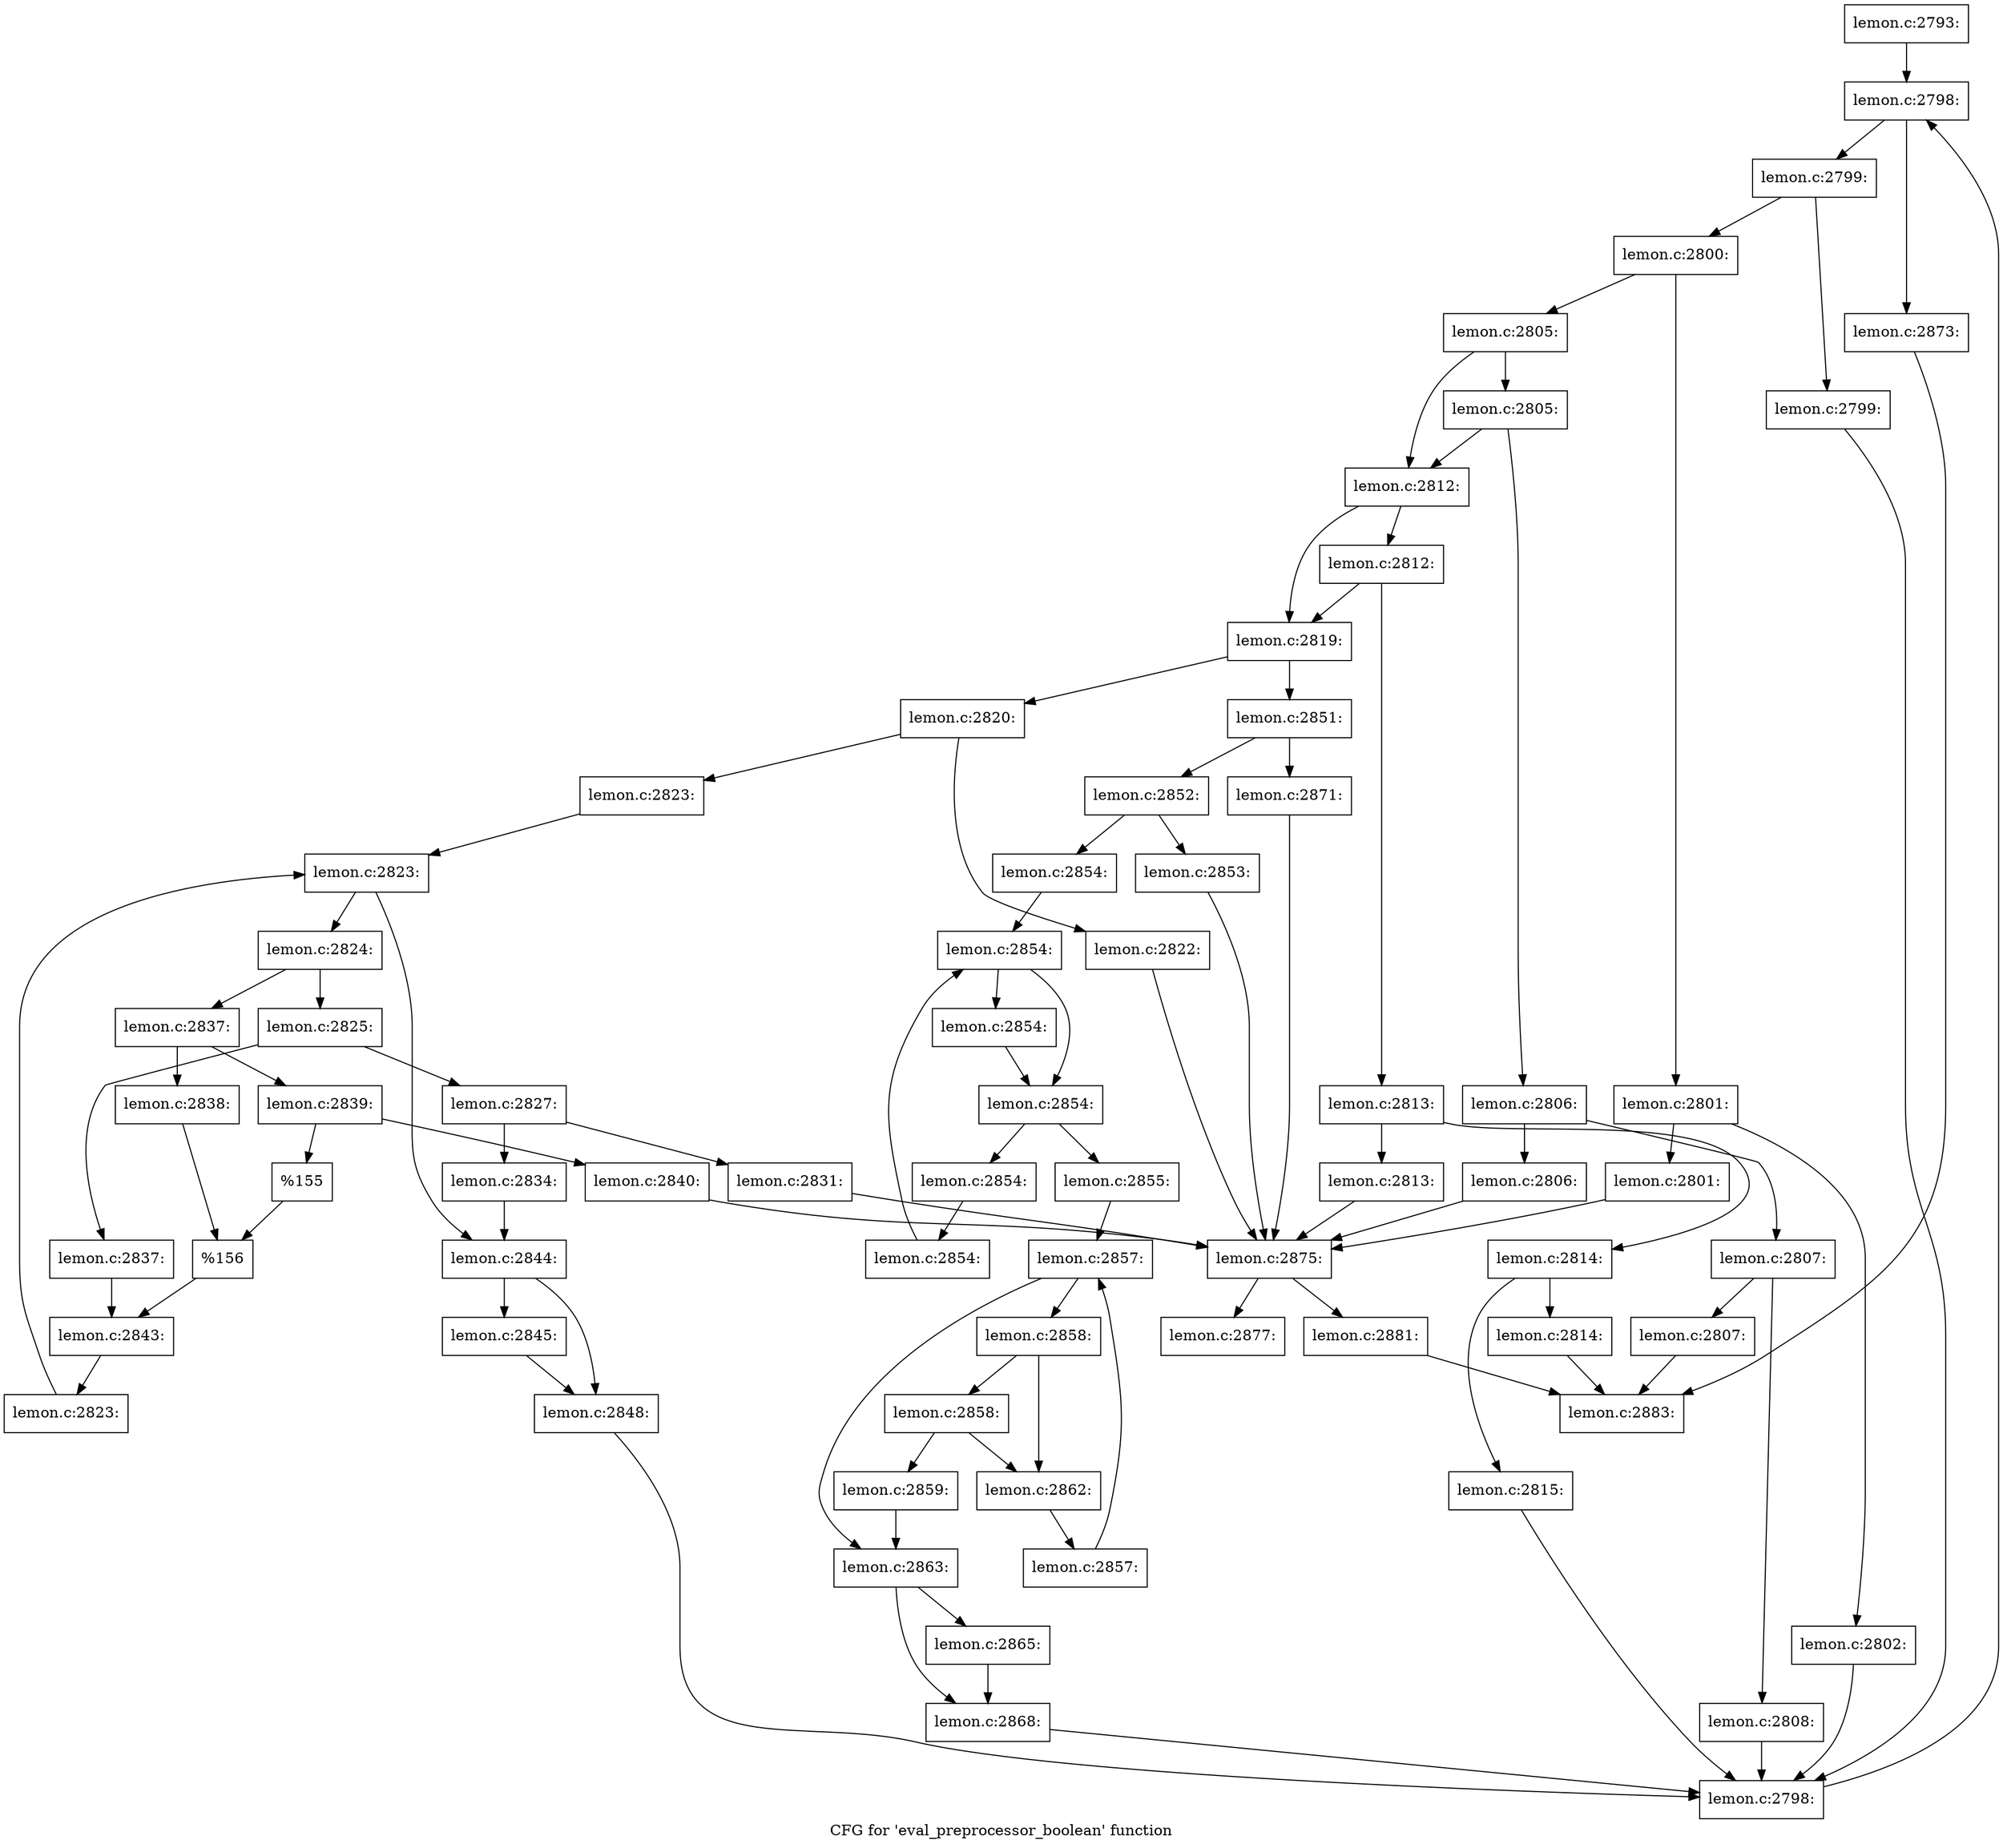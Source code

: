 digraph "CFG for 'eval_preprocessor_boolean' function" {
	label="CFG for 'eval_preprocessor_boolean' function";

	Node0x562565789890 [shape=record,label="{lemon.c:2793:}"];
	Node0x562565789890 -> Node0x56256578b1b0;
	Node0x56256578b1b0 [shape=record,label="{lemon.c:2798:}"];
	Node0x56256578b1b0 -> Node0x56256578b3d0;
	Node0x56256578b1b0 -> Node0x56256578b000;
	Node0x56256578b3d0 [shape=record,label="{lemon.c:2799:}"];
	Node0x56256578b3d0 -> Node0x56256578ba70;
	Node0x56256578b3d0 -> Node0x56256578bac0;
	Node0x56256578ba70 [shape=record,label="{lemon.c:2799:}"];
	Node0x56256578ba70 -> Node0x56256578b340;
	Node0x56256578bac0 [shape=record,label="{lemon.c:2800:}"];
	Node0x56256578bac0 -> Node0x56256578c390;
	Node0x56256578bac0 -> Node0x56256578c3e0;
	Node0x56256578c390 [shape=record,label="{lemon.c:2801:}"];
	Node0x56256578c390 -> Node0x56256578cad0;
	Node0x56256578c390 -> Node0x56256578ca80;
	Node0x56256578ca80 [shape=record,label="{lemon.c:2801:}"];
	Node0x56256578ca80 -> Node0x56256578d4d0;
	Node0x56256578cad0 [shape=record,label="{lemon.c:2802:}"];
	Node0x56256578cad0 -> Node0x56256578b340;
	Node0x56256578c3e0 [shape=record,label="{lemon.c:2805:}"];
	Node0x56256578c3e0 -> Node0x56256578db80;
	Node0x56256578c3e0 -> Node0x56256578db30;
	Node0x56256578db80 [shape=record,label="{lemon.c:2805:}"];
	Node0x56256578db80 -> Node0x56256578dae0;
	Node0x56256578db80 -> Node0x56256578db30;
	Node0x56256578dae0 [shape=record,label="{lemon.c:2806:}"];
	Node0x56256578dae0 -> Node0x56256578e810;
	Node0x56256578dae0 -> Node0x56256578e860;
	Node0x56256578e810 [shape=record,label="{lemon.c:2806:}"];
	Node0x56256578e810 -> Node0x56256578d4d0;
	Node0x56256578e860 [shape=record,label="{lemon.c:2807:}"];
	Node0x56256578e860 -> Node0x56256578eb60;
	Node0x56256578e860 -> Node0x56256578ebb0;
	Node0x56256578eb60 [shape=record,label="{lemon.c:2807:}"];
	Node0x56256578eb60 -> Node0x5625657732d0;
	Node0x56256578ebb0 [shape=record,label="{lemon.c:2808:}"];
	Node0x56256578ebb0 -> Node0x56256578b340;
	Node0x56256578db30 [shape=record,label="{lemon.c:2812:}"];
	Node0x56256578db30 -> Node0x56256578f4c0;
	Node0x56256578db30 -> Node0x56256578f470;
	Node0x56256578f4c0 [shape=record,label="{lemon.c:2812:}"];
	Node0x56256578f4c0 -> Node0x56256578f420;
	Node0x56256578f4c0 -> Node0x56256578f470;
	Node0x56256578f420 [shape=record,label="{lemon.c:2813:}"];
	Node0x56256578f420 -> Node0x562565790150;
	Node0x56256578f420 -> Node0x5625657901a0;
	Node0x562565790150 [shape=record,label="{lemon.c:2813:}"];
	Node0x562565790150 -> Node0x56256578d4d0;
	Node0x5625657901a0 [shape=record,label="{lemon.c:2814:}"];
	Node0x5625657901a0 -> Node0x5625657904f0;
	Node0x5625657901a0 -> Node0x5625657904a0;
	Node0x5625657904a0 [shape=record,label="{lemon.c:2814:}"];
	Node0x5625657904a0 -> Node0x5625657732d0;
	Node0x5625657904f0 [shape=record,label="{lemon.c:2815:}"];
	Node0x5625657904f0 -> Node0x56256578b340;
	Node0x56256578f470 [shape=record,label="{lemon.c:2819:}"];
	Node0x56256578f470 -> Node0x562565790d90;
	Node0x56256578f470 -> Node0x562565790de0;
	Node0x562565790d90 [shape=record,label="{lemon.c:2820:}"];
	Node0x562565790d90 -> Node0x562565791b00;
	Node0x562565790d90 -> Node0x562565791ab0;
	Node0x562565791ab0 [shape=record,label="{lemon.c:2822:}"];
	Node0x562565791ab0 -> Node0x56256578d4d0;
	Node0x562565791b00 [shape=record,label="{lemon.c:2823:}"];
	Node0x562565791b00 -> Node0x562565792140;
	Node0x562565792140 [shape=record,label="{lemon.c:2823:}"];
	Node0x562565792140 -> Node0x562565792360;
	Node0x562565792140 -> Node0x562565791e30;
	Node0x562565792360 [shape=record,label="{lemon.c:2824:}"];
	Node0x562565792360 -> Node0x5625657928c0;
	Node0x562565792360 -> Node0x562565792960;
	Node0x5625657928c0 [shape=record,label="{lemon.c:2825:}"];
	Node0x5625657928c0 -> Node0x562565793180;
	Node0x5625657928c0 -> Node0x5625657931d0;
	Node0x562565793180 [shape=record,label="{lemon.c:2827:}"];
	Node0x562565793180 -> Node0x5625657941d0;
	Node0x562565793180 -> Node0x562565794220;
	Node0x5625657941d0 [shape=record,label="{lemon.c:2831:}"];
	Node0x5625657941d0 -> Node0x56256578d4d0;
	Node0x562565794220 [shape=record,label="{lemon.c:2834:}"];
	Node0x562565794220 -> Node0x562565791e30;
	Node0x5625657931d0 [shape=record,label="{lemon.c:2837:}"];
	Node0x5625657931d0 -> Node0x562565792910;
	Node0x562565792960 [shape=record,label="{lemon.c:2837:}"];
	Node0x562565792960 -> Node0x562565794d70;
	Node0x562565792960 -> Node0x562565794e10;
	Node0x562565794d70 [shape=record,label="{lemon.c:2838:}"];
	Node0x562565794d70 -> Node0x562565794dc0;
	Node0x562565794e10 [shape=record,label="{lemon.c:2839:}"];
	Node0x562565794e10 -> Node0x562565795700;
	Node0x562565794e10 -> Node0x562565795750;
	Node0x562565795700 [shape=record,label="{lemon.c:2840:}"];
	Node0x562565795700 -> Node0x56256578d4d0;
	Node0x562565795750 [shape=record,label="{%155}"];
	Node0x562565795750 -> Node0x562565794dc0;
	Node0x562565794dc0 [shape=record,label="{%156}"];
	Node0x562565794dc0 -> Node0x562565792910;
	Node0x562565792910 [shape=record,label="{lemon.c:2843:}"];
	Node0x562565792910 -> Node0x5625657922d0;
	Node0x5625657922d0 [shape=record,label="{lemon.c:2823:}"];
	Node0x5625657922d0 -> Node0x562565792140;
	Node0x562565791e30 [shape=record,label="{lemon.c:2844:}"];
	Node0x562565791e30 -> Node0x562565796620;
	Node0x562565791e30 -> Node0x562565796670;
	Node0x562565796620 [shape=record,label="{lemon.c:2845:}"];
	Node0x562565796620 -> Node0x562565796670;
	Node0x562565796670 [shape=record,label="{lemon.c:2848:}"];
	Node0x562565796670 -> Node0x56256578b340;
	Node0x562565790de0 [shape=record,label="{lemon.c:2851:}"];
	Node0x562565790de0 -> Node0x5625657970d0;
	Node0x562565790de0 -> Node0x562565797120;
	Node0x5625657970d0 [shape=record,label="{lemon.c:2852:}"];
	Node0x5625657970d0 -> Node0x562565798270;
	Node0x5625657970d0 -> Node0x562565798220;
	Node0x562565798220 [shape=record,label="{lemon.c:2853:}"];
	Node0x562565798220 -> Node0x56256578d4d0;
	Node0x562565798270 [shape=record,label="{lemon.c:2854:}"];
	Node0x562565798270 -> Node0x5625657988b0;
	Node0x5625657988b0 [shape=record,label="{lemon.c:2854:}"];
	Node0x5625657988b0 -> Node0x562565798b50;
	Node0x5625657988b0 -> Node0x562565798ba0;
	Node0x562565798ba0 [shape=record,label="{lemon.c:2854:}"];
	Node0x562565798ba0 -> Node0x562565798b50;
	Node0x562565798b50 [shape=record,label="{lemon.c:2854:}"];
	Node0x562565798b50 -> Node0x562565798ad0;
	Node0x562565798b50 -> Node0x5625657985a0;
	Node0x562565798ad0 [shape=record,label="{lemon.c:2854:}"];
	Node0x562565798ad0 -> Node0x562565798a40;
	Node0x562565798a40 [shape=record,label="{lemon.c:2854:}"];
	Node0x562565798a40 -> Node0x5625657988b0;
	Node0x5625657985a0 [shape=record,label="{lemon.c:2855:}"];
	Node0x5625657985a0 -> Node0x56256579a3a0;
	Node0x56256579a3a0 [shape=record,label="{lemon.c:2857:}"];
	Node0x56256579a3a0 -> Node0x56256579a5c0;
	Node0x56256579a3a0 -> Node0x56256579a1f0;
	Node0x56256579a5c0 [shape=record,label="{lemon.c:2858:}"];
	Node0x56256579a5c0 -> Node0x56256579aae0;
	Node0x56256579a5c0 -> Node0x56256579aa90;
	Node0x56256579aae0 [shape=record,label="{lemon.c:2858:}"];
	Node0x56256579aae0 -> Node0x56256579aa40;
	Node0x56256579aae0 -> Node0x56256579aa90;
	Node0x56256579aa40 [shape=record,label="{lemon.c:2859:}"];
	Node0x56256579aa40 -> Node0x56256579a1f0;
	Node0x56256579aa90 [shape=record,label="{lemon.c:2862:}"];
	Node0x56256579aa90 -> Node0x56256579a530;
	Node0x56256579a530 [shape=record,label="{lemon.c:2857:}"];
	Node0x56256579a530 -> Node0x56256579a3a0;
	Node0x56256579a1f0 [shape=record,label="{lemon.c:2863:}"];
	Node0x56256579a1f0 -> Node0x56256579c3f0;
	Node0x56256579a1f0 -> Node0x56256579c440;
	Node0x56256579c3f0 [shape=record,label="{lemon.c:2865:}"];
	Node0x56256579c3f0 -> Node0x56256579c440;
	Node0x56256579c440 [shape=record,label="{lemon.c:2868:}"];
	Node0x56256579c440 -> Node0x56256578b340;
	Node0x562565797120 [shape=record,label="{lemon.c:2871:}"];
	Node0x562565797120 -> Node0x56256578d4d0;
	Node0x56256578b340 [shape=record,label="{lemon.c:2798:}"];
	Node0x56256578b340 -> Node0x56256578b1b0;
	Node0x56256578b000 [shape=record,label="{lemon.c:2873:}"];
	Node0x56256578b000 -> Node0x5625657732d0;
	Node0x56256578d4d0 [shape=record,label="{lemon.c:2875:}"];
	Node0x56256578d4d0 -> Node0x56256579d610;
	Node0x56256578d4d0 -> Node0x56256579d6b0;
	Node0x56256579d610 [shape=record,label="{lemon.c:2877:}"];
	Node0x56256579d6b0 [shape=record,label="{lemon.c:2881:}"];
	Node0x56256579d6b0 -> Node0x5625657732d0;
	Node0x5625657732d0 [shape=record,label="{lemon.c:2883:}"];
}
